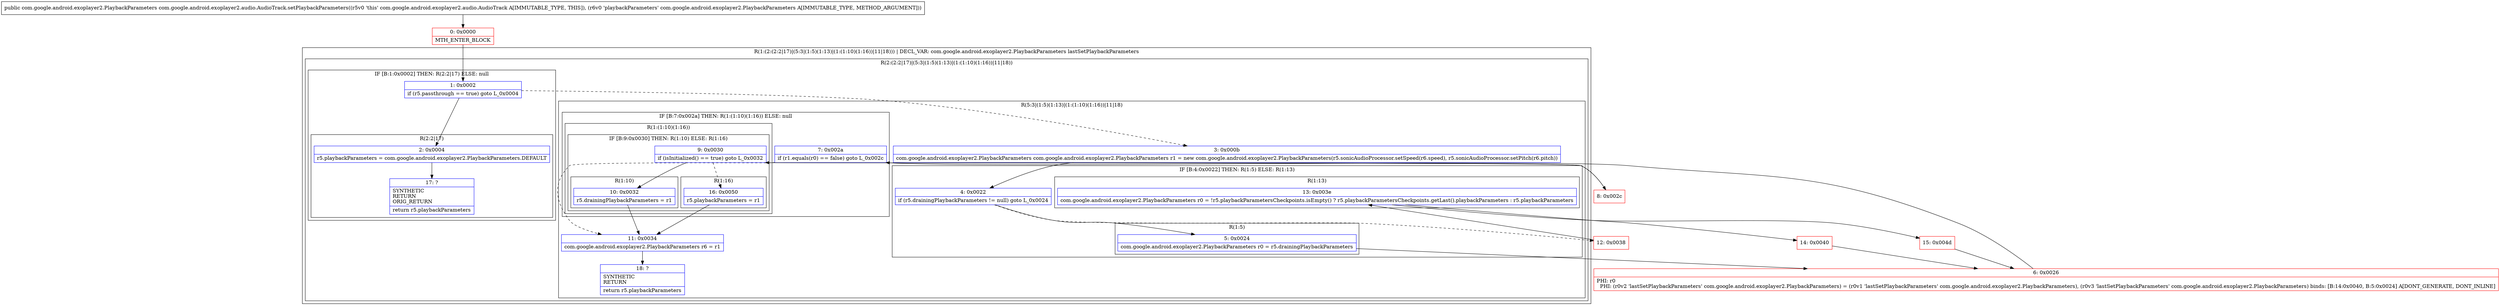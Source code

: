 digraph "CFG forcom.google.android.exoplayer2.audio.AudioTrack.setPlaybackParameters(Lcom\/google\/android\/exoplayer2\/PlaybackParameters;)Lcom\/google\/android\/exoplayer2\/PlaybackParameters;" {
subgraph cluster_Region_484254891 {
label = "R(1:(2:(2:2|17)|(5:3|(1:5)(1:13)|(1:(1:10)(1:16))|11|18))) | DECL_VAR: com.google.android.exoplayer2.PlaybackParameters lastSetPlaybackParameters\l";
node [shape=record,color=blue];
subgraph cluster_Region_506234286 {
label = "R(2:(2:2|17)|(5:3|(1:5)(1:13)|(1:(1:10)(1:16))|11|18))";
node [shape=record,color=blue];
subgraph cluster_IfRegion_80902966 {
label = "IF [B:1:0x0002] THEN: R(2:2|17) ELSE: null";
node [shape=record,color=blue];
Node_1 [shape=record,label="{1\:\ 0x0002|if (r5.passthrough == true) goto L_0x0004\l}"];
subgraph cluster_Region_164746436 {
label = "R(2:2|17)";
node [shape=record,color=blue];
Node_2 [shape=record,label="{2\:\ 0x0004|r5.playbackParameters = com.google.android.exoplayer2.PlaybackParameters.DEFAULT\l}"];
Node_17 [shape=record,label="{17\:\ ?|SYNTHETIC\lRETURN\lORIG_RETURN\l|return r5.playbackParameters\l}"];
}
}
subgraph cluster_Region_1091490135 {
label = "R(5:3|(1:5)(1:13)|(1:(1:10)(1:16))|11|18)";
node [shape=record,color=blue];
Node_3 [shape=record,label="{3\:\ 0x000b|com.google.android.exoplayer2.PlaybackParameters com.google.android.exoplayer2.PlaybackParameters r1 = new com.google.android.exoplayer2.PlaybackParameters(r5.sonicAudioProcessor.setSpeed(r6.speed), r5.sonicAudioProcessor.setPitch(r6.pitch))\l}"];
subgraph cluster_IfRegion_2086424873 {
label = "IF [B:4:0x0022] THEN: R(1:5) ELSE: R(1:13)";
node [shape=record,color=blue];
Node_4 [shape=record,label="{4\:\ 0x0022|if (r5.drainingPlaybackParameters != null) goto L_0x0024\l}"];
subgraph cluster_Region_2085569296 {
label = "R(1:5)";
node [shape=record,color=blue];
Node_5 [shape=record,label="{5\:\ 0x0024|com.google.android.exoplayer2.PlaybackParameters r0 = r5.drainingPlaybackParameters\l}"];
}
subgraph cluster_Region_326881684 {
label = "R(1:13)";
node [shape=record,color=blue];
Node_13 [shape=record,label="{13\:\ 0x003e|com.google.android.exoplayer2.PlaybackParameters r0 = !r5.playbackParametersCheckpoints.isEmpty() ? r5.playbackParametersCheckpoints.getLast().playbackParameters : r5.playbackParameters\l}"];
}
}
subgraph cluster_IfRegion_1493621680 {
label = "IF [B:7:0x002a] THEN: R(1:(1:10)(1:16)) ELSE: null";
node [shape=record,color=blue];
Node_7 [shape=record,label="{7\:\ 0x002a|if (r1.equals(r0) == false) goto L_0x002c\l}"];
subgraph cluster_Region_111651577 {
label = "R(1:(1:10)(1:16))";
node [shape=record,color=blue];
subgraph cluster_IfRegion_289110736 {
label = "IF [B:9:0x0030] THEN: R(1:10) ELSE: R(1:16)";
node [shape=record,color=blue];
Node_9 [shape=record,label="{9\:\ 0x0030|if (isInitialized() == true) goto L_0x0032\l}"];
subgraph cluster_Region_513478113 {
label = "R(1:10)";
node [shape=record,color=blue];
Node_10 [shape=record,label="{10\:\ 0x0032|r5.drainingPlaybackParameters = r1\l}"];
}
subgraph cluster_Region_617097267 {
label = "R(1:16)";
node [shape=record,color=blue];
Node_16 [shape=record,label="{16\:\ 0x0050|r5.playbackParameters = r1\l}"];
}
}
}
}
Node_11 [shape=record,label="{11\:\ 0x0034|com.google.android.exoplayer2.PlaybackParameters r6 = r1\l}"];
Node_18 [shape=record,label="{18\:\ ?|SYNTHETIC\lRETURN\l|return r5.playbackParameters\l}"];
}
}
}
Node_0 [shape=record,color=red,label="{0\:\ 0x0000|MTH_ENTER_BLOCK\l}"];
Node_6 [shape=record,color=red,label="{6\:\ 0x0026|PHI: r0 \l  PHI: (r0v2 'lastSetPlaybackParameters' com.google.android.exoplayer2.PlaybackParameters) = (r0v1 'lastSetPlaybackParameters' com.google.android.exoplayer2.PlaybackParameters), (r0v3 'lastSetPlaybackParameters' com.google.android.exoplayer2.PlaybackParameters) binds: [B:14:0x0040, B:5:0x0024] A[DONT_GENERATE, DONT_INLINE]\l}"];
Node_8 [shape=record,color=red,label="{8\:\ 0x002c}"];
Node_12 [shape=record,color=red,label="{12\:\ 0x0038}"];
Node_14 [shape=record,color=red,label="{14\:\ 0x0040}"];
Node_15 [shape=record,color=red,label="{15\:\ 0x004d}"];
MethodNode[shape=record,label="{public com.google.android.exoplayer2.PlaybackParameters com.google.android.exoplayer2.audio.AudioTrack.setPlaybackParameters((r5v0 'this' com.google.android.exoplayer2.audio.AudioTrack A[IMMUTABLE_TYPE, THIS]), (r6v0 'playbackParameters' com.google.android.exoplayer2.PlaybackParameters A[IMMUTABLE_TYPE, METHOD_ARGUMENT])) }"];
MethodNode -> Node_0;
Node_1 -> Node_2;
Node_1 -> Node_3[style=dashed];
Node_2 -> Node_17;
Node_3 -> Node_4;
Node_4 -> Node_5;
Node_4 -> Node_12[style=dashed];
Node_5 -> Node_6;
Node_13 -> Node_14;
Node_13 -> Node_15;
Node_7 -> Node_8;
Node_7 -> Node_11[style=dashed];
Node_9 -> Node_10;
Node_9 -> Node_16[style=dashed];
Node_10 -> Node_11;
Node_16 -> Node_11;
Node_11 -> Node_18;
Node_0 -> Node_1;
Node_6 -> Node_7;
Node_8 -> Node_9;
Node_12 -> Node_13;
Node_14 -> Node_6;
Node_15 -> Node_6;
}

